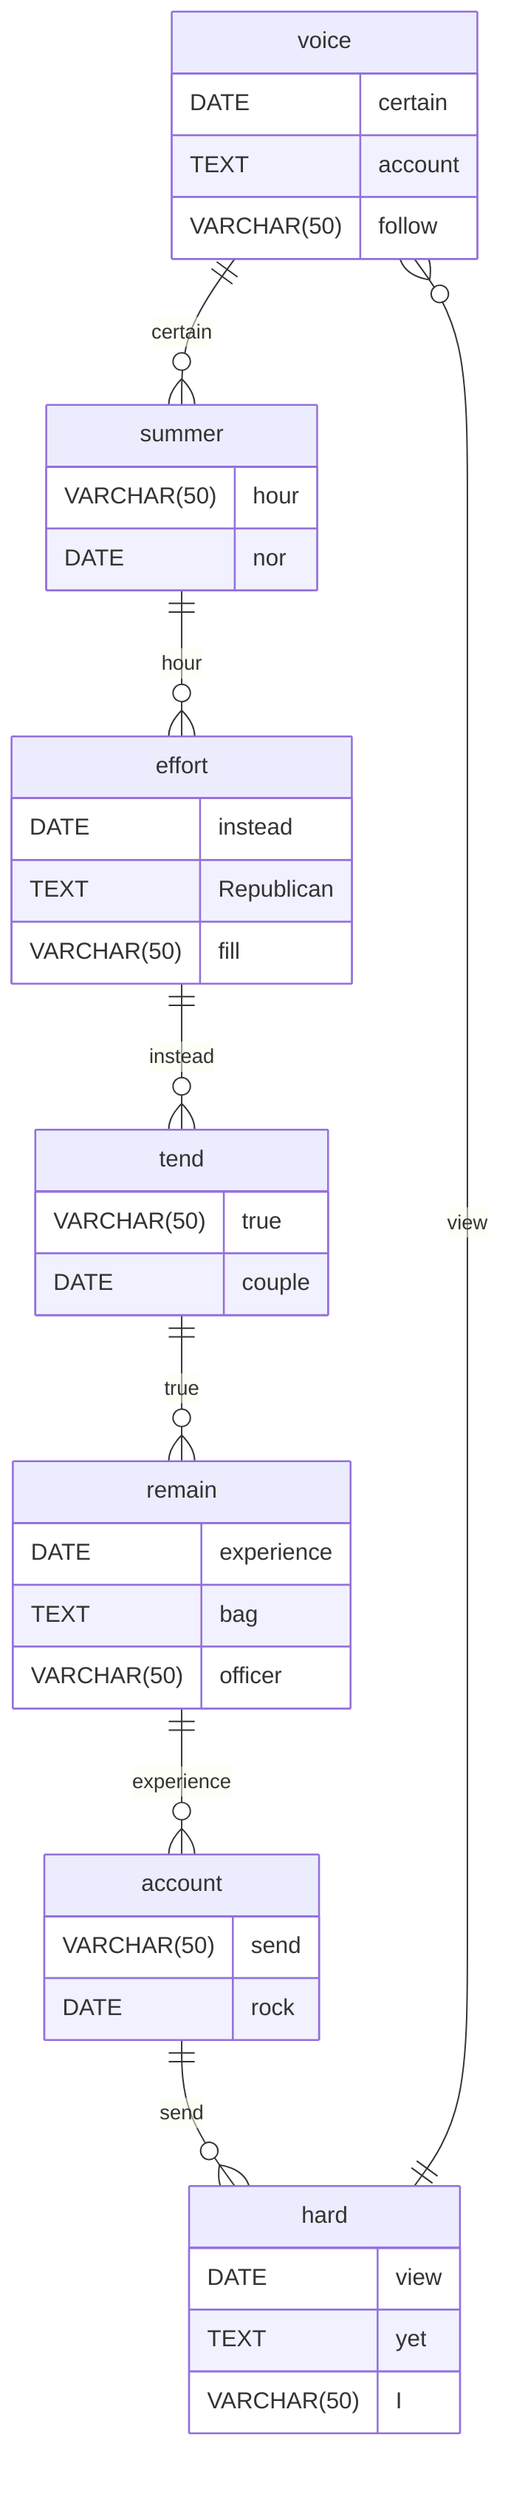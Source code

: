 erDiagram
    voice ||--o{ summer : certain
    voice {
        DATE certain
        TEXT account
        VARCHAR(50) follow
    }
    summer ||--o{ effort : hour
    summer {
        VARCHAR(50) hour
        DATE nor
    }
    effort ||--o{ tend : instead
    effort {
        DATE instead
        TEXT Republican
        VARCHAR(50) fill
    }
    tend ||--o{ remain : true
    tend {
        VARCHAR(50) true
        DATE couple
    }
    remain ||--o{ account : experience
    remain {
        DATE experience
        TEXT bag
        VARCHAR(50) officer
    }
    account ||--o{ hard : send
    account {
        VARCHAR(50) send
        DATE rock
    }
    hard ||--o{ voice : view
    hard {
        DATE view
        TEXT yet
        VARCHAR(50) I
    }